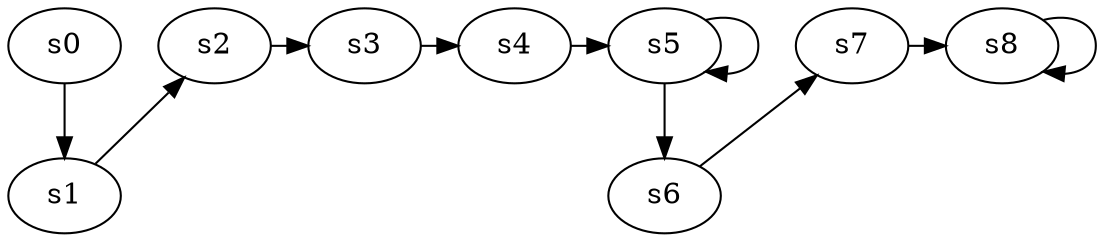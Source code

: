 digraph game_0148_chain_9 {
    s0 [name="s0", player=0];
    s1 [name="s1", player=1];
    s2 [name="s2", player=0];
    s3 [name="s3", player=1];
    s4 [name="s4", player=0];
    s5 [name="s5", player=1];
    s6 [name="s6", player=0];
    s7 [name="s7", player=1, target=1];
    s8 [name="s8", player=0];

    s0 -> s1;
    s1 -> s2 [constraint="time == 3 || time == 16"];
    s2 -> s3 [constraint="time % 4 == 1"];
    s3 -> s4 [constraint="time % 5 == 0"];
    s4 -> s5 [constraint="time == 16"];
    s5 -> s6;
    s6 -> s7 [constraint="time == 0 || time == 2 || time == 16 || time == 17"];
    s7 -> s8 [constraint="time == 9 || time == 16 || time == 19"];
    s5 -> s5 [constraint="time % 3 == 0"];
    s8 -> s8 [constraint="time % 2 == 0"];
}
